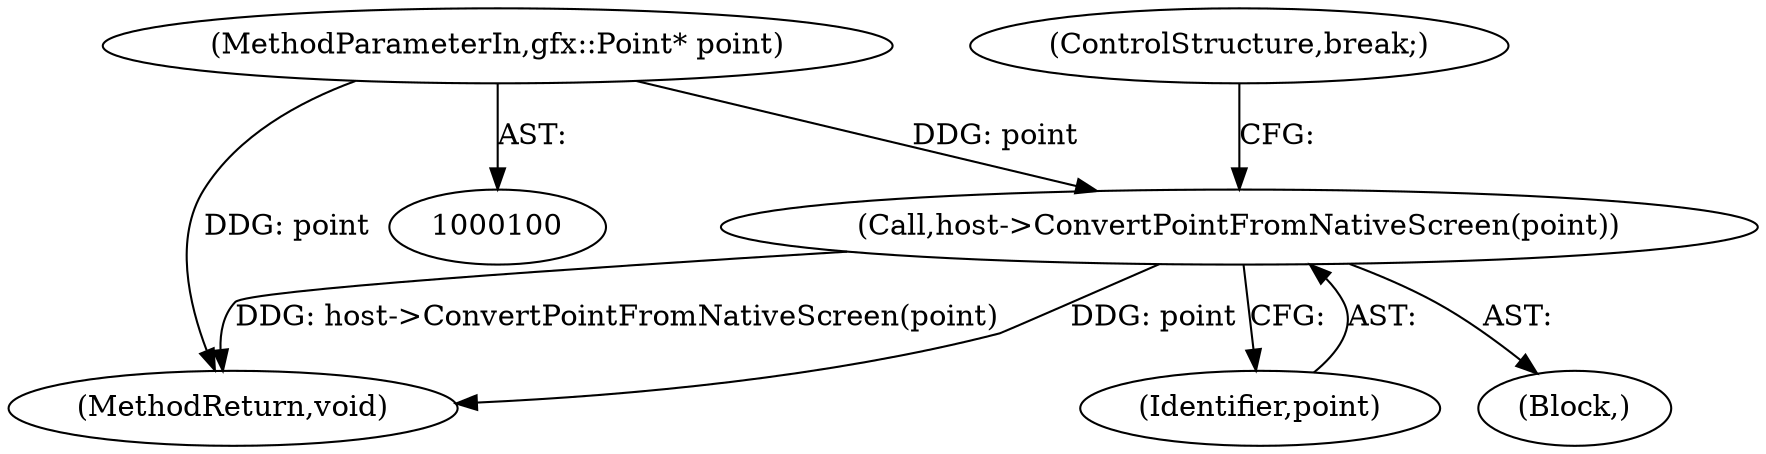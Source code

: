 digraph "0_Chrome_c21d7ac13d69cbadbbb5b2dc147be1933d52147a@pointer" {
"1000103" [label="(MethodParameterIn,gfx::Point* point)"];
"1000164" [label="(Call,host->ConvertPointFromNativeScreen(point))"];
"1000153" [label="(Block,)"];
"1000167" [label="(MethodReturn,void)"];
"1000103" [label="(MethodParameterIn,gfx::Point* point)"];
"1000164" [label="(Call,host->ConvertPointFromNativeScreen(point))"];
"1000165" [label="(Identifier,point)"];
"1000166" [label="(ControlStructure,break;)"];
"1000103" -> "1000100"  [label="AST: "];
"1000103" -> "1000167"  [label="DDG: point"];
"1000103" -> "1000164"  [label="DDG: point"];
"1000164" -> "1000153"  [label="AST: "];
"1000164" -> "1000165"  [label="CFG: "];
"1000165" -> "1000164"  [label="AST: "];
"1000166" -> "1000164"  [label="CFG: "];
"1000164" -> "1000167"  [label="DDG: host->ConvertPointFromNativeScreen(point)"];
"1000164" -> "1000167"  [label="DDG: point"];
}
